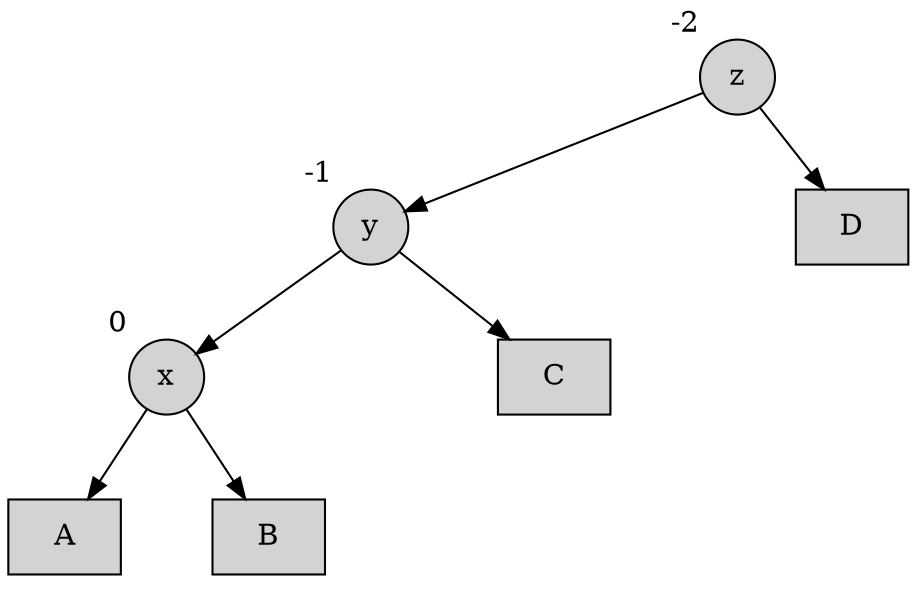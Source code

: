 digraph {
    rankdir=TB;

    node [shape=circle style=filled]

    a1 -> b1;
    a1 -> b12 [style=invis weight=10];
    a1 -> b2;

    {rank = same; b1 b2 }

    b1 -> c1;
    b1 -> c12 [style=invis weight=10];
    b1 -> c2;

    c1 -> d1
    c1 -> d12 [style=invis weight=10];
    c1 -> d2

    c2 -> d3 [style=invis]
    c2 -> d34 [style=invis weight=10];
    c2 -> d4 [style=invis]

    a1 [label="z" xlabel=-2];
    b1 [label="y" xlabel=-1];
    b2 [label="D" shape=rect];
    
    c1 [label="x" xlabel=0];
    c2 [label="C" shape=rect];

    d1 [label="A" shape=rect];
    d2 [label="B" shape=rect];
    d3 [style=invis];
    d4 [style=invis];

    b12 [label="" width=.1 style=invis];
    c12 [label="" width=.1 style=invis];
    d12 [label="" width=.1 style=invis];
    d34 [label="" width=.1 style=invis];

    {rank = same; d12 c12 d34 b12 }
}
